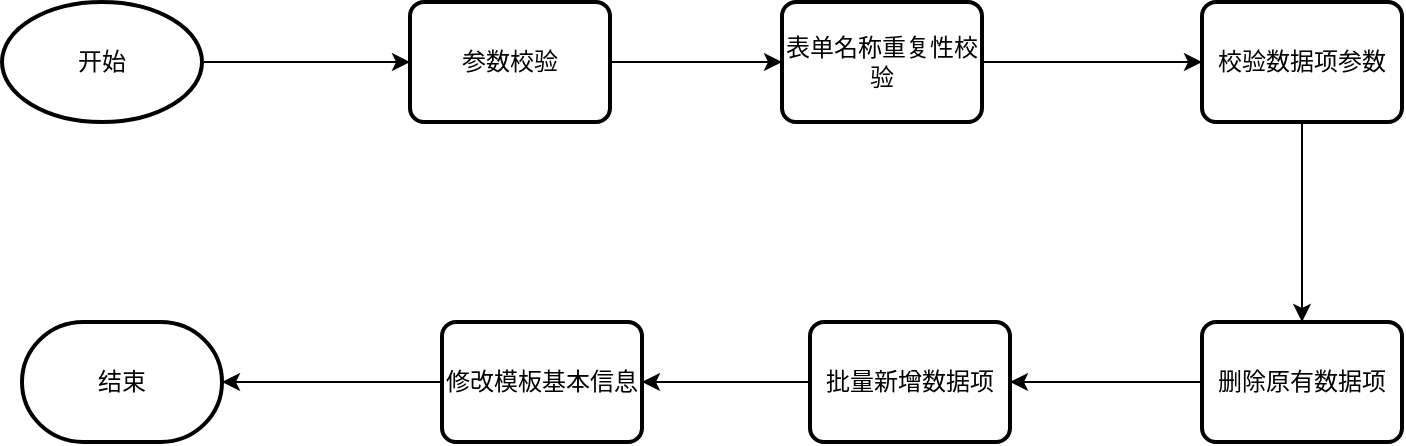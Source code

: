 <mxfile version="20.8.18" type="github">
  <diagram name="第 1 页" id="3WWHxouxkc4MKcHN87Tv">
    <mxGraphModel dx="1354" dy="1734" grid="1" gridSize="10" guides="1" tooltips="1" connect="1" arrows="1" fold="1" page="1" pageScale="1" pageWidth="827" pageHeight="1169" math="0" shadow="0">
      <root>
        <mxCell id="0" />
        <mxCell id="1" parent="0" />
        <mxCell id="shtWNqUfEJ28_6Fla2rM-1" value="" style="edgeStyle=orthogonalEdgeStyle;rounded=0;orthogonalLoop=1;jettySize=auto;html=1;" edge="1" parent="1" source="shtWNqUfEJ28_6Fla2rM-2" target="shtWNqUfEJ28_6Fla2rM-4">
          <mxGeometry relative="1" as="geometry" />
        </mxCell>
        <mxCell id="shtWNqUfEJ28_6Fla2rM-2" value="开始" style="strokeWidth=2;html=1;shape=mxgraph.flowchart.start_1;whiteSpace=wrap;" vertex="1" parent="1">
          <mxGeometry x="60" y="-1050" width="100" height="60" as="geometry" />
        </mxCell>
        <mxCell id="shtWNqUfEJ28_6Fla2rM-3" value="" style="edgeStyle=orthogonalEdgeStyle;rounded=0;orthogonalLoop=1;jettySize=auto;html=1;" edge="1" parent="1" source="shtWNqUfEJ28_6Fla2rM-4" target="shtWNqUfEJ28_6Fla2rM-6">
          <mxGeometry relative="1" as="geometry" />
        </mxCell>
        <mxCell id="shtWNqUfEJ28_6Fla2rM-4" value="参数校验" style="rounded=1;whiteSpace=wrap;html=1;absoluteArcSize=1;arcSize=14;strokeWidth=2;" vertex="1" parent="1">
          <mxGeometry x="264" y="-1050" width="100" height="60" as="geometry" />
        </mxCell>
        <mxCell id="shtWNqUfEJ28_6Fla2rM-5" value="" style="edgeStyle=orthogonalEdgeStyle;rounded=0;orthogonalLoop=1;jettySize=auto;html=1;" edge="1" parent="1" source="shtWNqUfEJ28_6Fla2rM-6" target="shtWNqUfEJ28_6Fla2rM-8">
          <mxGeometry relative="1" as="geometry" />
        </mxCell>
        <mxCell id="shtWNqUfEJ28_6Fla2rM-6" value="表单名称重复性校验" style="rounded=1;whiteSpace=wrap;html=1;absoluteArcSize=1;arcSize=14;strokeWidth=2;" vertex="1" parent="1">
          <mxGeometry x="450" y="-1050" width="100" height="60" as="geometry" />
        </mxCell>
        <mxCell id="shtWNqUfEJ28_6Fla2rM-15" value="" style="edgeStyle=orthogonalEdgeStyle;rounded=0;orthogonalLoop=1;jettySize=auto;html=1;" edge="1" parent="1" source="shtWNqUfEJ28_6Fla2rM-8" target="shtWNqUfEJ28_6Fla2rM-12">
          <mxGeometry relative="1" as="geometry" />
        </mxCell>
        <mxCell id="shtWNqUfEJ28_6Fla2rM-8" value="校验数据项参数" style="rounded=1;whiteSpace=wrap;html=1;absoluteArcSize=1;arcSize=14;strokeWidth=2;" vertex="1" parent="1">
          <mxGeometry x="660" y="-1050" width="100" height="60" as="geometry" />
        </mxCell>
        <mxCell id="shtWNqUfEJ28_6Fla2rM-11" value="结束" style="strokeWidth=2;html=1;shape=mxgraph.flowchart.terminator;whiteSpace=wrap;" vertex="1" parent="1">
          <mxGeometry x="70" y="-890" width="100" height="60" as="geometry" />
        </mxCell>
        <mxCell id="shtWNqUfEJ28_6Fla2rM-16" value="" style="edgeStyle=orthogonalEdgeStyle;rounded=0;orthogonalLoop=1;jettySize=auto;html=1;" edge="1" parent="1" source="shtWNqUfEJ28_6Fla2rM-12" target="shtWNqUfEJ28_6Fla2rM-13">
          <mxGeometry relative="1" as="geometry" />
        </mxCell>
        <mxCell id="shtWNqUfEJ28_6Fla2rM-12" value="删除原有数据项" style="rounded=1;whiteSpace=wrap;html=1;absoluteArcSize=1;arcSize=14;strokeWidth=2;" vertex="1" parent="1">
          <mxGeometry x="660" y="-890" width="100" height="60" as="geometry" />
        </mxCell>
        <mxCell id="shtWNqUfEJ28_6Fla2rM-17" value="" style="edgeStyle=orthogonalEdgeStyle;rounded=0;orthogonalLoop=1;jettySize=auto;html=1;" edge="1" parent="1" source="shtWNqUfEJ28_6Fla2rM-13" target="shtWNqUfEJ28_6Fla2rM-14">
          <mxGeometry relative="1" as="geometry" />
        </mxCell>
        <mxCell id="shtWNqUfEJ28_6Fla2rM-13" value="批量新增数据项" style="rounded=1;whiteSpace=wrap;html=1;absoluteArcSize=1;arcSize=14;strokeWidth=2;" vertex="1" parent="1">
          <mxGeometry x="464" y="-890" width="100" height="60" as="geometry" />
        </mxCell>
        <mxCell id="shtWNqUfEJ28_6Fla2rM-18" value="" style="edgeStyle=orthogonalEdgeStyle;rounded=0;orthogonalLoop=1;jettySize=auto;html=1;" edge="1" parent="1" source="shtWNqUfEJ28_6Fla2rM-14" target="shtWNqUfEJ28_6Fla2rM-11">
          <mxGeometry relative="1" as="geometry" />
        </mxCell>
        <mxCell id="shtWNqUfEJ28_6Fla2rM-14" value="修改模板基本信息" style="rounded=1;whiteSpace=wrap;html=1;absoluteArcSize=1;arcSize=14;strokeWidth=2;" vertex="1" parent="1">
          <mxGeometry x="280" y="-890" width="100" height="60" as="geometry" />
        </mxCell>
      </root>
    </mxGraphModel>
  </diagram>
</mxfile>
